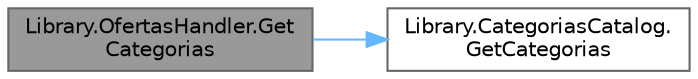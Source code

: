digraph "Library.OfertasHandler.GetCategorias"
{
 // INTERACTIVE_SVG=YES
 // LATEX_PDF_SIZE
  bgcolor="transparent";
  edge [fontname=Helvetica,fontsize=10,labelfontname=Helvetica,labelfontsize=10];
  node [fontname=Helvetica,fontsize=10,shape=box,height=0.2,width=0.4];
  rankdir="LR";
  Node1 [label="Library.OfertasHandler.Get\lCategorias",height=0.2,width=0.4,color="gray40", fillcolor="grey60", style="filled", fontcolor="black",tooltip="Método para obtener la lista de categorías"];
  Node1 -> Node2 [color="steelblue1",style="solid"];
  Node2 [label="Library.CategoriasCatalog.\lGetCategorias",height=0.2,width=0.4,color="grey40", fillcolor="white", style="filled",URL="$classLibrary_1_1CategoriasCatalog.html#af2be7107b5d7b98f07843d11433a3b80",tooltip="Método para conocer las categorias"];
}
